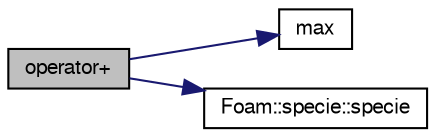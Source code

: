 digraph "operator+"
{
  bgcolor="transparent";
  edge [fontname="FreeSans",fontsize="10",labelfontname="FreeSans",labelfontsize="10"];
  node [fontname="FreeSans",fontsize="10",shape=record];
  rankdir="LR";
  Node134458 [label="operator+",height=0.2,width=0.4,color="black", fillcolor="grey75", style="filled", fontcolor="black"];
  Node134458 -> Node134459 [color="midnightblue",fontsize="10",style="solid",fontname="FreeSans"];
  Node134459 [label="max",height=0.2,width=0.4,color="black",URL="$a21124.html#ac993e906cf2774ae77e666bc24e81733"];
  Node134458 -> Node134460 [color="midnightblue",fontsize="10",style="solid",fontname="FreeSans"];
  Node134460 [label="Foam::specie::specie",height=0.2,width=0.4,color="black",URL="$a30350.html#a94ed1c21a7543df8190a5e6001972fdd",tooltip="Construct from components without name. "];
}

